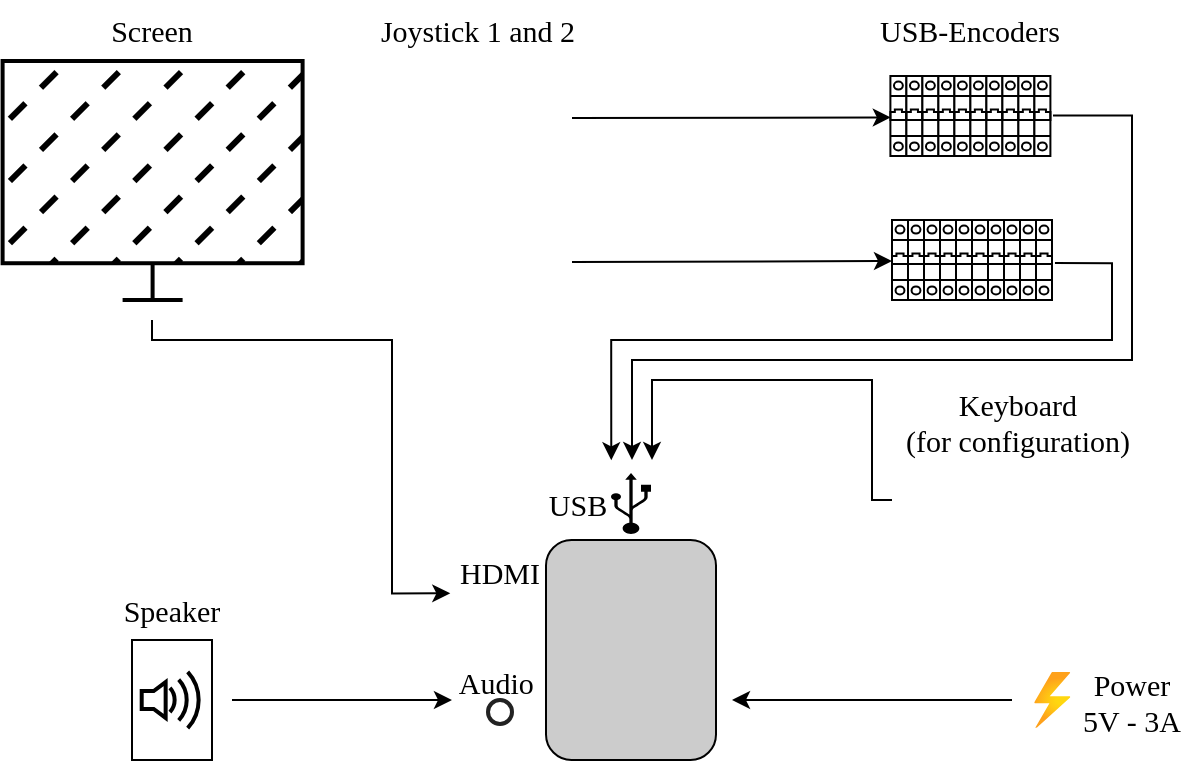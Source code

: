 <mxfile version="28.1.1">
  <diagram name="Page-1" id="M88oTx56eknA0PKpgeKN">
    <mxGraphModel dx="802" dy="470" grid="1" gridSize="10" guides="1" tooltips="1" connect="1" arrows="1" fold="1" page="1" pageScale="1" pageWidth="827" pageHeight="1169" math="0" shadow="0">
      <root>
        <mxCell id="0" />
        <mxCell id="1" parent="0" />
        <mxCell id="ksmMjUWratzDdnnF7wuf-2" value="" style="html=1;verticalLabelPosition=bottom;align=center;labelBackgroundColor=#ffffff;verticalAlign=top;strokeWidth=2;shadow=0;dashed=0;shape=mxgraph.ios7.icons.monitor;fillStyle=dashed;gradientDirection=east;fillColor=#000000;" vertex="1" parent="1">
          <mxGeometry x="35.3" y="40.5" width="150" height="119.5" as="geometry" />
        </mxCell>
        <mxCell id="ksmMjUWratzDdnnF7wuf-4" value="" style="shape=image;html=1;verticalAlign=top;verticalLabelPosition=bottom;labelBackgroundColor=#ffffff;imageAspect=0;aspect=fixed;image=https://icons.diagrams.net/icon-cache1/80_S_Stuffs_Outline-2557/Asset_11-641.svg" vertex="1" parent="1">
          <mxGeometry x="240" y="103.5" width="66" height="56" as="geometry" />
        </mxCell>
        <mxCell id="ksmMjUWratzDdnnF7wuf-5" value="" style="shape=mxgraph.signs.tech.usb;html=1;pointerEvents=1;fillColor=#000000;strokeColor=none;verticalLabelPosition=bottom;verticalAlign=top;align=center;" vertex="1" parent="1">
          <mxGeometry x="339.5" y="246.5" width="20" height="30.5" as="geometry" />
        </mxCell>
        <mxCell id="ksmMjUWratzDdnnF7wuf-19" value="" style="image;aspect=fixed;html=1;points=[];align=center;fontSize=12;image=img/lib/azure2/general/Power.svg;imageBackground=none;fillStyle=dots;" vertex="1" parent="1">
          <mxGeometry x="551.08" y="346" width="18.12" height="28" as="geometry" />
        </mxCell>
        <mxCell id="ksmMjUWratzDdnnF7wuf-20" value="" style="shape=image;html=1;verticalAlign=top;verticalLabelPosition=bottom;labelBackgroundColor=#ffffff;imageAspect=0;image=https://icons.diagrams.net/icon-cache1/Bootstrap_Vol_3-2297/keyboard-925.svg;strokeWidth=1.968;" vertex="1" parent="1">
          <mxGeometry x="490.4" y="214.5" width="104.5" height="94.5" as="geometry" />
        </mxCell>
        <mxCell id="ksmMjUWratzDdnnF7wuf-21" value="" style="shape=image;html=1;verticalAlign=top;verticalLabelPosition=bottom;labelBackgroundColor=#ffffff;imageAspect=0;aspect=fixed;image=https://icons.diagrams.net/icon-cache1/80_S_Stuffs_Outline-2557/Asset_11-641.svg" vertex="1" parent="1">
          <mxGeometry x="240" y="40" width="66" height="56" as="geometry" />
        </mxCell>
        <mxCell id="ksmMjUWratzDdnnF7wuf-22" value="" style="group" vertex="1" connectable="0" parent="1">
          <mxGeometry x="479.2" y="48" width="80" height="40" as="geometry" />
        </mxCell>
        <mxCell id="ksmMjUWratzDdnnF7wuf-6" value="" style="verticalLabelPosition=bottom;dashed=0;shadow=0;html=1;align=center;verticalAlign=top;shape=mxgraph.cabinets.cb_1p;" vertex="1" parent="ksmMjUWratzDdnnF7wuf-22">
          <mxGeometry width="8" height="40" as="geometry" />
        </mxCell>
        <mxCell id="ksmMjUWratzDdnnF7wuf-7" value="" style="verticalLabelPosition=bottom;dashed=0;shadow=0;html=1;align=center;verticalAlign=top;shape=mxgraph.cabinets.cb_1p;" vertex="1" parent="ksmMjUWratzDdnnF7wuf-22">
          <mxGeometry x="8" width="8" height="40" as="geometry" />
        </mxCell>
        <mxCell id="ksmMjUWratzDdnnF7wuf-8" value="" style="verticalLabelPosition=bottom;dashed=0;shadow=0;html=1;align=center;verticalAlign=top;shape=mxgraph.cabinets.cb_1p;" vertex="1" parent="ksmMjUWratzDdnnF7wuf-22">
          <mxGeometry x="16" width="8" height="40" as="geometry" />
        </mxCell>
        <mxCell id="ksmMjUWratzDdnnF7wuf-9" value="" style="verticalLabelPosition=bottom;dashed=0;shadow=0;html=1;align=center;verticalAlign=top;shape=mxgraph.cabinets.cb_1p;" vertex="1" parent="ksmMjUWratzDdnnF7wuf-22">
          <mxGeometry x="24" width="8" height="40" as="geometry" />
        </mxCell>
        <mxCell id="ksmMjUWratzDdnnF7wuf-10" value="" style="verticalLabelPosition=bottom;dashed=0;shadow=0;html=1;align=center;verticalAlign=top;shape=mxgraph.cabinets.cb_1p;" vertex="1" parent="ksmMjUWratzDdnnF7wuf-22">
          <mxGeometry x="32" width="8" height="40" as="geometry" />
        </mxCell>
        <mxCell id="ksmMjUWratzDdnnF7wuf-11" value="" style="verticalLabelPosition=bottom;dashed=0;shadow=0;html=1;align=center;verticalAlign=top;shape=mxgraph.cabinets.cb_1p;" vertex="1" parent="ksmMjUWratzDdnnF7wuf-22">
          <mxGeometry x="40" width="8" height="40" as="geometry" />
        </mxCell>
        <mxCell id="ksmMjUWratzDdnnF7wuf-12" value="" style="verticalLabelPosition=bottom;dashed=0;shadow=0;html=1;align=center;verticalAlign=top;shape=mxgraph.cabinets.cb_1p;" vertex="1" parent="ksmMjUWratzDdnnF7wuf-22">
          <mxGeometry x="48" width="8" height="40" as="geometry" />
        </mxCell>
        <mxCell id="ksmMjUWratzDdnnF7wuf-13" value="" style="verticalLabelPosition=bottom;dashed=0;shadow=0;html=1;align=center;verticalAlign=top;shape=mxgraph.cabinets.cb_1p;" vertex="1" parent="ksmMjUWratzDdnnF7wuf-22">
          <mxGeometry x="56" width="8" height="40" as="geometry" />
        </mxCell>
        <mxCell id="ksmMjUWratzDdnnF7wuf-14" value="" style="verticalLabelPosition=bottom;dashed=0;shadow=0;html=1;align=center;verticalAlign=top;shape=mxgraph.cabinets.cb_1p;" vertex="1" parent="ksmMjUWratzDdnnF7wuf-22">
          <mxGeometry x="64" width="8" height="40" as="geometry" />
        </mxCell>
        <mxCell id="ksmMjUWratzDdnnF7wuf-15" value="" style="verticalLabelPosition=bottom;dashed=0;shadow=0;html=1;align=center;verticalAlign=top;shape=mxgraph.cabinets.cb_1p;" vertex="1" parent="ksmMjUWratzDdnnF7wuf-22">
          <mxGeometry x="72" width="8" height="40" as="geometry" />
        </mxCell>
        <mxCell id="ksmMjUWratzDdnnF7wuf-34" value="&lt;font style=&quot;font-size: 15px;&quot; face=&quot;Times New Roman&quot;&gt;Joystick 1 and 2&lt;/font&gt;" style="text;html=1;align=center;verticalAlign=middle;whiteSpace=wrap;rounded=0;" vertex="1" parent="1">
          <mxGeometry x="223" y="10" width="100" height="30" as="geometry" />
        </mxCell>
        <mxCell id="ksmMjUWratzDdnnF7wuf-35" value="&lt;font face=&quot;Times New Roman&quot;&gt;&lt;span style=&quot;font-size: 15px;&quot;&gt;Screen&lt;/span&gt;&lt;/font&gt;" style="text;html=1;align=center;verticalAlign=middle;whiteSpace=wrap;rounded=0;" vertex="1" parent="1">
          <mxGeometry x="58.3" y="10" width="104" height="30" as="geometry" />
        </mxCell>
        <mxCell id="ksmMjUWratzDdnnF7wuf-36" value="" style="group" vertex="1" connectable="0" parent="1">
          <mxGeometry x="480" y="120" width="80" height="40" as="geometry" />
        </mxCell>
        <mxCell id="ksmMjUWratzDdnnF7wuf-37" value="" style="verticalLabelPosition=bottom;dashed=0;shadow=0;html=1;align=center;verticalAlign=top;shape=mxgraph.cabinets.cb_1p;" vertex="1" parent="ksmMjUWratzDdnnF7wuf-36">
          <mxGeometry width="8" height="40" as="geometry" />
        </mxCell>
        <mxCell id="ksmMjUWratzDdnnF7wuf-38" value="" style="verticalLabelPosition=bottom;dashed=0;shadow=0;html=1;align=center;verticalAlign=top;shape=mxgraph.cabinets.cb_1p;" vertex="1" parent="ksmMjUWratzDdnnF7wuf-36">
          <mxGeometry x="8" width="8" height="40" as="geometry" />
        </mxCell>
        <mxCell id="ksmMjUWratzDdnnF7wuf-39" value="" style="verticalLabelPosition=bottom;dashed=0;shadow=0;html=1;align=center;verticalAlign=top;shape=mxgraph.cabinets.cb_1p;" vertex="1" parent="ksmMjUWratzDdnnF7wuf-36">
          <mxGeometry x="16" width="8" height="40" as="geometry" />
        </mxCell>
        <mxCell id="ksmMjUWratzDdnnF7wuf-40" value="" style="verticalLabelPosition=bottom;dashed=0;shadow=0;html=1;align=center;verticalAlign=top;shape=mxgraph.cabinets.cb_1p;" vertex="1" parent="ksmMjUWratzDdnnF7wuf-36">
          <mxGeometry x="24" width="8" height="40" as="geometry" />
        </mxCell>
        <mxCell id="ksmMjUWratzDdnnF7wuf-41" value="" style="verticalLabelPosition=bottom;dashed=0;shadow=0;html=1;align=center;verticalAlign=top;shape=mxgraph.cabinets.cb_1p;" vertex="1" parent="ksmMjUWratzDdnnF7wuf-36">
          <mxGeometry x="32" width="8" height="40" as="geometry" />
        </mxCell>
        <mxCell id="ksmMjUWratzDdnnF7wuf-42" value="" style="verticalLabelPosition=bottom;dashed=0;shadow=0;html=1;align=center;verticalAlign=top;shape=mxgraph.cabinets.cb_1p;" vertex="1" parent="ksmMjUWratzDdnnF7wuf-36">
          <mxGeometry x="40" width="8" height="40" as="geometry" />
        </mxCell>
        <mxCell id="ksmMjUWratzDdnnF7wuf-43" value="" style="verticalLabelPosition=bottom;dashed=0;shadow=0;html=1;align=center;verticalAlign=top;shape=mxgraph.cabinets.cb_1p;" vertex="1" parent="ksmMjUWratzDdnnF7wuf-36">
          <mxGeometry x="48" width="8" height="40" as="geometry" />
        </mxCell>
        <mxCell id="ksmMjUWratzDdnnF7wuf-44" value="" style="verticalLabelPosition=bottom;dashed=0;shadow=0;html=1;align=center;verticalAlign=top;shape=mxgraph.cabinets.cb_1p;" vertex="1" parent="ksmMjUWratzDdnnF7wuf-36">
          <mxGeometry x="56" width="8" height="40" as="geometry" />
        </mxCell>
        <mxCell id="ksmMjUWratzDdnnF7wuf-45" value="" style="verticalLabelPosition=bottom;dashed=0;shadow=0;html=1;align=center;verticalAlign=top;shape=mxgraph.cabinets.cb_1p;" vertex="1" parent="ksmMjUWratzDdnnF7wuf-36">
          <mxGeometry x="64" width="8" height="40" as="geometry" />
        </mxCell>
        <mxCell id="ksmMjUWratzDdnnF7wuf-46" value="" style="verticalLabelPosition=bottom;dashed=0;shadow=0;html=1;align=center;verticalAlign=top;shape=mxgraph.cabinets.cb_1p;" vertex="1" parent="ksmMjUWratzDdnnF7wuf-36">
          <mxGeometry x="72" width="8" height="40" as="geometry" />
        </mxCell>
        <mxCell id="ksmMjUWratzDdnnF7wuf-47" value="" style="endArrow=classic;startArrow=none;html=1;rounded=0;entryX=0.027;entryY=0.518;entryDx=0;entryDy=0;entryPerimeter=0;startFill=0;" edge="1" parent="1" target="ksmMjUWratzDdnnF7wuf-6">
          <mxGeometry width="50" height="50" relative="1" as="geometry">
            <mxPoint x="320" y="69" as="sourcePoint" />
            <mxPoint x="360" y="80" as="targetPoint" />
          </mxGeometry>
        </mxCell>
        <mxCell id="ksmMjUWratzDdnnF7wuf-48" value="" style="endArrow=classic;startArrow=none;html=1;rounded=0;entryX=0.027;entryY=0.518;entryDx=0;entryDy=0;entryPerimeter=0;startFill=0;" edge="1" parent="1">
          <mxGeometry width="50" height="50" relative="1" as="geometry">
            <mxPoint x="320" y="141" as="sourcePoint" />
            <mxPoint x="480" y="140.5" as="targetPoint" />
          </mxGeometry>
        </mxCell>
        <mxCell id="ksmMjUWratzDdnnF7wuf-49" value="&lt;font style=&quot;font-size: 15px;&quot; face=&quot;Times New Roman&quot;&gt;USB-Encoders&lt;/font&gt;" style="text;html=1;align=center;verticalAlign=middle;whiteSpace=wrap;rounded=0;" vertex="1" parent="1">
          <mxGeometry x="469.2" y="10" width="100" height="30" as="geometry" />
        </mxCell>
        <mxCell id="ksmMjUWratzDdnnF7wuf-51" value="" style="group;fillColor=none;fillStyle=cross-hatch;gradientDirection=radial;fontColor=#ffffff;strokeColor=none;" vertex="1" connectable="0" parent="1">
          <mxGeometry x="307" y="280" width="85" height="110" as="geometry" />
        </mxCell>
        <mxCell id="ksmMjUWratzDdnnF7wuf-50" value="" style="rounded=1;whiteSpace=wrap;html=1;rotation=90;fillColor=#CCCCCC;fillStyle=auto;" vertex="1" parent="ksmMjUWratzDdnnF7wuf-51">
          <mxGeometry x="-12.5" y="12.5" width="110" height="85" as="geometry" />
        </mxCell>
        <mxCell id="ksmMjUWratzDdnnF7wuf-16" value="" style="shape=image;html=1;verticalAlign=top;verticalLabelPosition=bottom;labelBackgroundColor=#ffffff;imageAspect=0;aspect=fixed;image=https://icons.diagrams.net/icon-cache1/Fruit-2455/Fruit_iconfree_Filled_Outline_raspberry-healthy-organic-food-fruit_icon-896.svg" vertex="1" parent="ksmMjUWratzDdnnF7wuf-51">
          <mxGeometry x="10.5" y="23" width="64" height="64" as="geometry" />
        </mxCell>
        <mxCell id="ksmMjUWratzDdnnF7wuf-52" value="" style="shape=image;html=1;verticalAlign=top;verticalLabelPosition=bottom;labelBackgroundColor=#ffffff;imageAspect=0;aspect=fixed;image=https://icons.diagrams.net/icon-cache1/Bootstrap_Vol_3-2297/hdmi-916.svg" vertex="1" parent="1">
          <mxGeometry x="271" y="297" width="26" height="26" as="geometry" />
        </mxCell>
        <mxCell id="ksmMjUWratzDdnnF7wuf-56" value="&lt;font face=&quot;Times New Roman&quot;&gt;&lt;span style=&quot;font-size: 15px;&quot;&gt;HDMI&lt;/span&gt;&lt;/font&gt;" style="text;html=1;align=center;verticalAlign=middle;whiteSpace=wrap;rounded=0;" vertex="1" parent="1">
          <mxGeometry x="232" y="281" width="104" height="30" as="geometry" />
        </mxCell>
        <mxCell id="ksmMjUWratzDdnnF7wuf-57" value="&lt;font face=&quot;Times New Roman&quot;&gt;&lt;span style=&quot;font-size: 15px;&quot;&gt;USB&lt;/span&gt;&lt;/font&gt;" style="text;html=1;align=center;verticalAlign=middle;whiteSpace=wrap;rounded=0;" vertex="1" parent="1">
          <mxGeometry x="271" y="246.5" width="104" height="30" as="geometry" />
        </mxCell>
        <mxCell id="ksmMjUWratzDdnnF7wuf-58" value="" style="endArrow=classic;html=1;rounded=0;edgeStyle=orthogonalEdgeStyle;exitX=1.164;exitY=0.493;exitDx=0;exitDy=0;exitPerimeter=0;" edge="1" parent="1" source="ksmMjUWratzDdnnF7wuf-15">
          <mxGeometry width="50" height="50" relative="1" as="geometry">
            <mxPoint x="620" y="88" as="sourcePoint" />
            <mxPoint x="350" y="240" as="targetPoint" />
            <Array as="points">
              <mxPoint x="600" y="68" />
              <mxPoint x="600" y="190" />
              <mxPoint x="350" y="190" />
            </Array>
          </mxGeometry>
        </mxCell>
        <mxCell id="ksmMjUWratzDdnnF7wuf-59" value="" style="endArrow=classic;html=1;rounded=0;edgeStyle=orthogonalEdgeStyle;exitX=1.185;exitY=0.539;exitDx=0;exitDy=0;exitPerimeter=0;entryX=0.66;entryY=-0.212;entryDx=0;entryDy=0;entryPerimeter=0;" edge="1" parent="1" source="ksmMjUWratzDdnnF7wuf-46" target="ksmMjUWratzDdnnF7wuf-57">
          <mxGeometry width="50" height="50" relative="1" as="geometry">
            <mxPoint x="590" y="90" as="sourcePoint" />
            <mxPoint x="350" y="240" as="targetPoint" />
            <Array as="points">
              <mxPoint x="590" y="142" />
              <mxPoint x="590" y="180" />
              <mxPoint x="340" y="180" />
            </Array>
          </mxGeometry>
        </mxCell>
        <mxCell id="ksmMjUWratzDdnnF7wuf-60" value="&lt;font style=&quot;font-size: 15px;&quot; face=&quot;Times New Roman&quot;&gt;Keyboard&lt;/font&gt;&lt;div&gt;&lt;font style=&quot;font-size: 15px;&quot; face=&quot;Times New Roman&quot;&gt;(for configuration)&lt;/font&gt;&lt;/div&gt;" style="text;html=1;align=center;verticalAlign=middle;whiteSpace=wrap;rounded=0;" vertex="1" parent="1">
          <mxGeometry x="482.85" y="206" width="119.6" height="30" as="geometry" />
        </mxCell>
        <mxCell id="ksmMjUWratzDdnnF7wuf-61" value="" style="endArrow=classic;html=1;rounded=0;edgeStyle=orthogonalEdgeStyle;" edge="1" parent="1">
          <mxGeometry width="50" height="50" relative="1" as="geometry">
            <mxPoint x="480" y="260" as="sourcePoint" />
            <mxPoint x="360" y="240" as="targetPoint" />
            <Array as="points">
              <mxPoint x="470" y="260" />
              <mxPoint x="470" y="200" />
              <mxPoint x="360" y="200" />
            </Array>
          </mxGeometry>
        </mxCell>
        <mxCell id="ksmMjUWratzDdnnF7wuf-62" value="" style="endArrow=classic;html=1;rounded=0;edgeStyle=orthogonalEdgeStyle;entryX=0.261;entryY=0.856;entryDx=0;entryDy=0;entryPerimeter=0;" edge="1" parent="1" target="ksmMjUWratzDdnnF7wuf-56">
          <mxGeometry width="50" height="50" relative="1" as="geometry">
            <mxPoint x="110" y="170" as="sourcePoint" />
            <mxPoint x="230" y="280" as="targetPoint" />
            <Array as="points">
              <mxPoint x="110" y="180" />
              <mxPoint x="230" y="180" />
              <mxPoint x="230" y="307" />
            </Array>
          </mxGeometry>
        </mxCell>
        <mxCell id="ksmMjUWratzDdnnF7wuf-64" value="" style="group" vertex="1" connectable="0" parent="1">
          <mxGeometry x="100" y="330" width="40" height="60" as="geometry" />
        </mxCell>
        <mxCell id="ksmMjUWratzDdnnF7wuf-63" value="" style="rounded=0;whiteSpace=wrap;html=1;" vertex="1" parent="ksmMjUWratzDdnnF7wuf-64">
          <mxGeometry width="40" height="60" as="geometry" />
        </mxCell>
        <mxCell id="ksmMjUWratzDdnnF7wuf-18" value="" style="html=1;verticalLabelPosition=bottom;align=center;labelBackgroundColor=#ffffff;verticalAlign=top;strokeWidth=2;strokeColor=#000000;shadow=0;dashed=0;shape=mxgraph.ios7.icons.volume_2;pointerEvents=1" vertex="1" parent="ksmMjUWratzDdnnF7wuf-64">
          <mxGeometry x="4.85" y="15.9" width="30.3" height="28.2" as="geometry" />
        </mxCell>
        <mxCell id="ksmMjUWratzDdnnF7wuf-65" value="&lt;font face=&quot;Times New Roman&quot;&gt;&lt;span style=&quot;font-size: 15px;&quot;&gt;Speaker&lt;/span&gt;&lt;/font&gt;" style="text;html=1;align=center;verticalAlign=middle;whiteSpace=wrap;rounded=0;" vertex="1" parent="1">
          <mxGeometry x="68" y="300" width="104" height="30" as="geometry" />
        </mxCell>
        <mxCell id="ksmMjUWratzDdnnF7wuf-66" value="" style="html=1;verticalLabelPosition=bottom;labelBackgroundColor=#ffffff;verticalAlign=top;shadow=0;dashed=0;strokeWidth=2;shape=mxgraph.ios7.misc.circle;strokeColor=#222222;fillColor=none;" vertex="1" parent="1">
          <mxGeometry x="278" y="360" width="12" height="12" as="geometry" />
        </mxCell>
        <mxCell id="ksmMjUWratzDdnnF7wuf-67" value="&lt;font face=&quot;Times New Roman&quot;&gt;&lt;span style=&quot;font-size: 15px;&quot;&gt;Audio&amp;nbsp;&lt;/span&gt;&lt;/font&gt;" style="text;html=1;align=center;verticalAlign=middle;whiteSpace=wrap;rounded=0;" vertex="1" parent="1">
          <mxGeometry x="232" y="336" width="104" height="30" as="geometry" />
        </mxCell>
        <mxCell id="ksmMjUWratzDdnnF7wuf-68" value="" style="endArrow=classic;html=1;rounded=0;entryX=0.269;entryY=0.8;entryDx=0;entryDy=0;entryPerimeter=0;" edge="1" parent="1" target="ksmMjUWratzDdnnF7wuf-67">
          <mxGeometry width="50" height="50" relative="1" as="geometry">
            <mxPoint x="150" y="360" as="sourcePoint" />
            <mxPoint x="330" y="150" as="targetPoint" />
          </mxGeometry>
        </mxCell>
        <mxCell id="ksmMjUWratzDdnnF7wuf-71" value="" style="endArrow=classic;html=1;rounded=0;" edge="1" parent="1">
          <mxGeometry width="50" height="50" relative="1" as="geometry">
            <mxPoint x="540" y="360" as="sourcePoint" />
            <mxPoint x="400" y="360" as="targetPoint" />
          </mxGeometry>
        </mxCell>
        <mxCell id="ksmMjUWratzDdnnF7wuf-72" value="&lt;font face=&quot;Times New Roman&quot;&gt;&lt;span style=&quot;font-size: 15px;&quot;&gt;Power&lt;/span&gt;&lt;/font&gt;&lt;div&gt;&lt;font face=&quot;Times New Roman&quot;&gt;&lt;span style=&quot;font-size: 15px;&quot;&gt;5V - 3A&lt;/span&gt;&lt;/font&gt;&lt;/div&gt;" style="text;html=1;align=center;verticalAlign=middle;whiteSpace=wrap;rounded=0;" vertex="1" parent="1">
          <mxGeometry x="570" y="346" width="60" height="30" as="geometry" />
        </mxCell>
      </root>
    </mxGraphModel>
  </diagram>
</mxfile>
